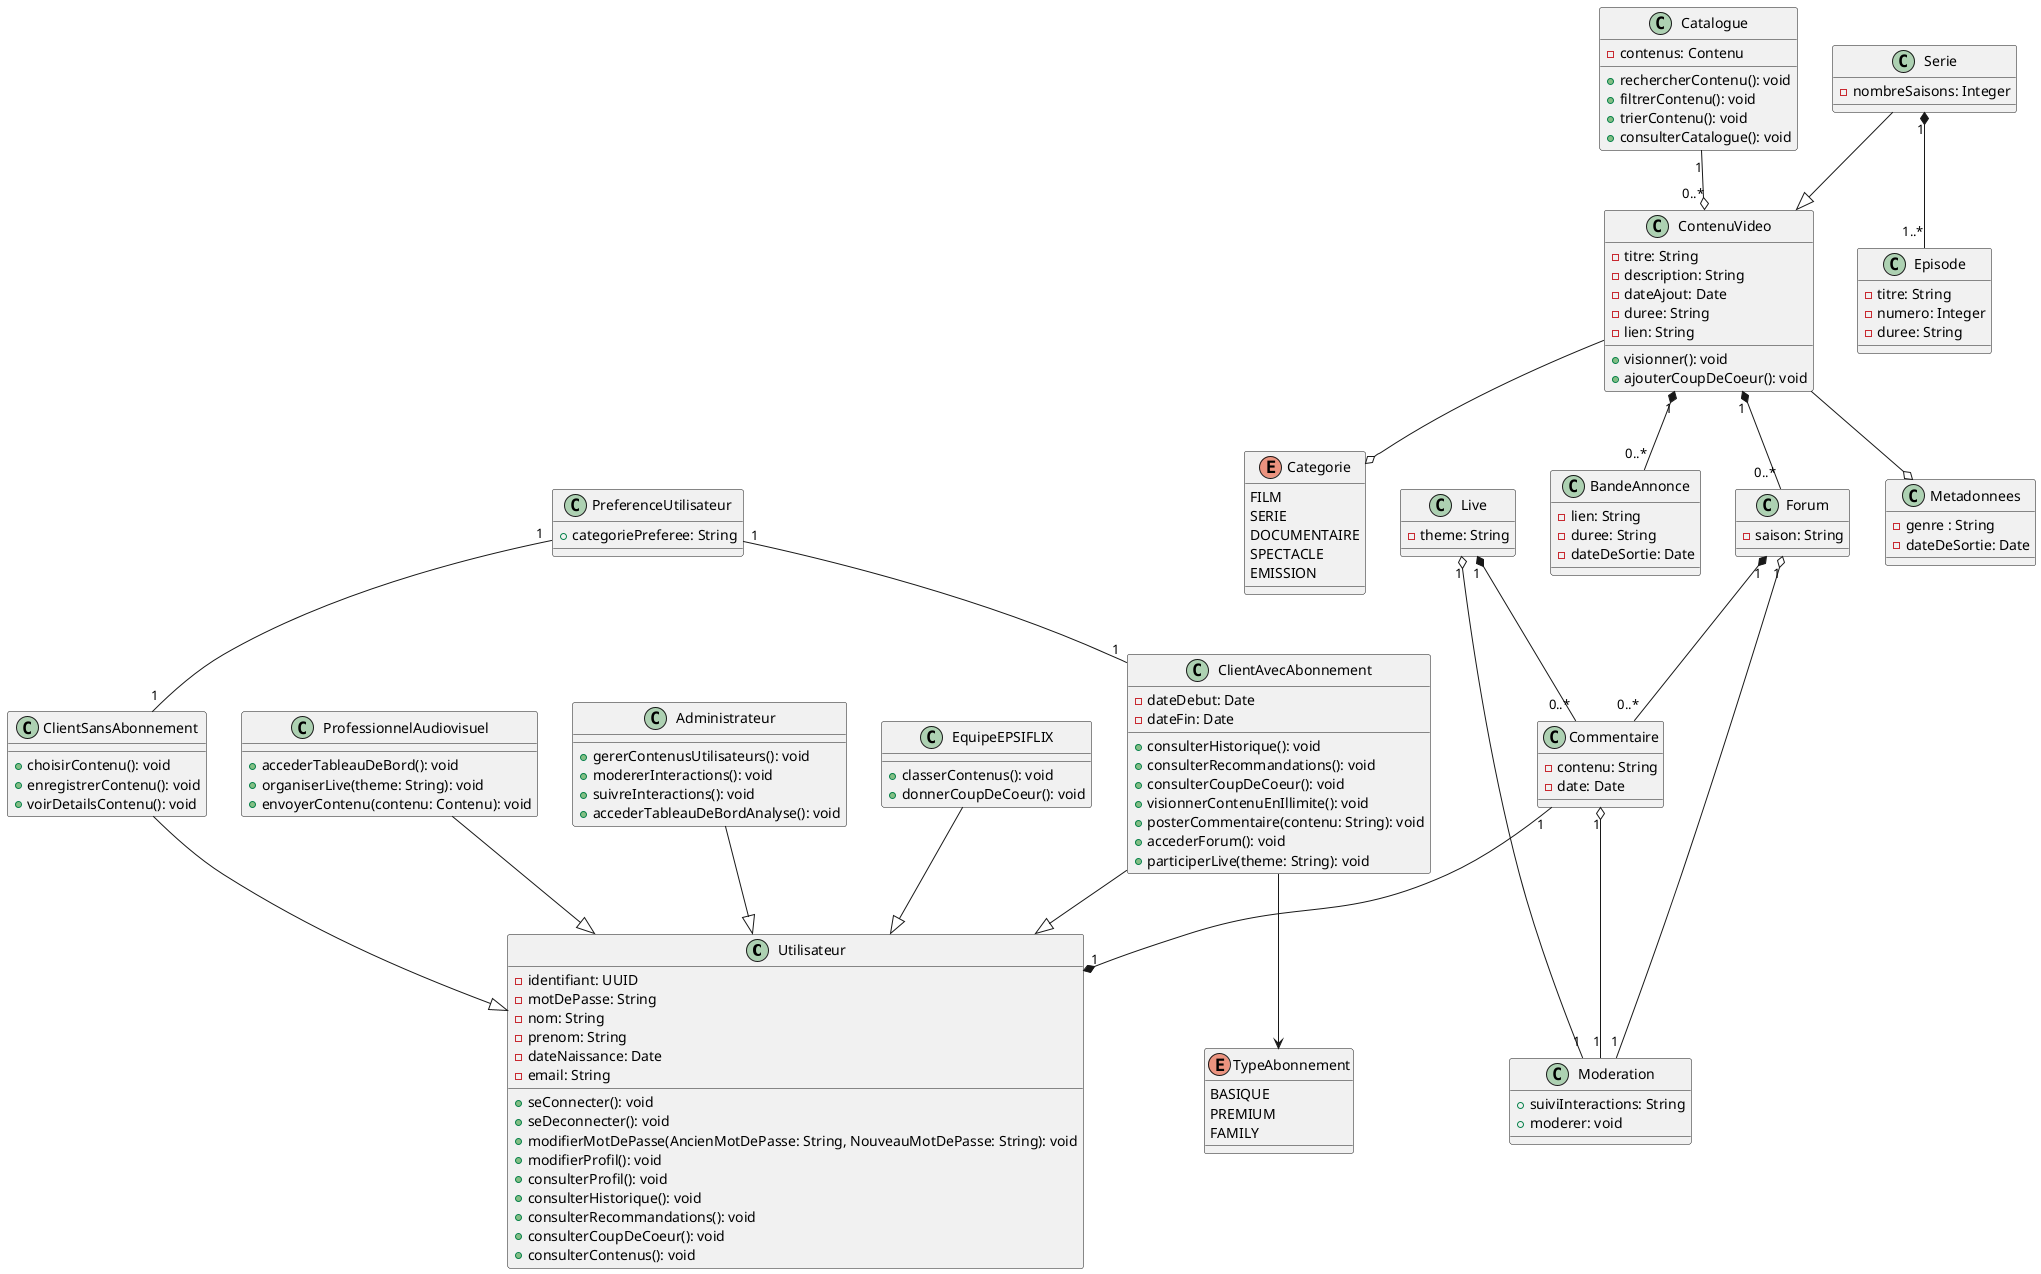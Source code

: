 @startuml diagramme de classe - EPSIFLIX
class Utilisateur {
    -identifiant: UUID
    -motDePasse: String
    - nom: String
    - prenom: String
    - dateNaissance: Date
    - email: String
    + seConnecter(): void
    + seDeconnecter(): void
    + modifierMotDePasse(AncienMotDePasse: String, NouveauMotDePasse: String): void
    + modifierProfil(): void
    + consulterProfil(): void
    + consulterHistorique(): void
    + consulterRecommandations(): void
    + consulterCoupDeCoeur(): void
    + consulterContenus(): void
}

class ClientSansAbonnement {
    +choisirContenu(): void
    +enregistrerContenu(): void
    +voirDetailsContenu(): void
}

' +visionnerEnIllimite(): void

class ClientAvecAbonnement {
    - dateDebut: Date
    - dateFin: Date
    +consulterHistorique(): void
    +consulterRecommandations(): void
    +consulterCoupDeCoeur(): void
    +visionnerContenuEnIllimite(): void
    +posterCommentaire(contenu: String): void
    +accederForum(): void
    +participerLive(theme: String): void
}

' Doit on referencer la relation entre ClientAvecAbonnement et TypeAbonnement explicitement ?
ClientAvecAbonnement --> TypeAbonnement

enum TypeAbonnement {
    BASIQUE
    PREMIUM
    FAMILY
}

class ProfessionnelAudiovisuel {
    +accederTableauDeBord(): void
    +organiserLive(theme: String): void
    +envoyerContenu(contenu: Contenu): void 
}

class Administrateur {
    +gererContenusUtilisateurs(): void
    +modererInteractions(): void
    + suivreInteractions(): void
    +accederTableauDeBordAnalyse(): void
}

class EquipeEPSIFLIX {
    +classerContenus(): void
    +donnerCoupDeCoeur(): void
}


class "ContenuVideo" as Contenu {
    - titre: String
    - description: String
    - dateAjout: Date
    - duree: String 
    - lien: String
    + visionner(): void
    + ajouterCoupDeCoeur(): void
}

class Metadonnees {
    - genre : String
    - dateDeSortie: Date
}

Contenu --o Metadonnees


enum Categorie {
    FILM
    SERIE
    DOCUMENTAIRE
    SPECTACLE
    EMISSION
}

Contenu --o Categorie
Serie --|> Contenu

class Serie {
    -nombreSaisons: Integer
}

class Episode {
    - titre: String
    - numero: Integer
    - duree: String
}

Serie "1" *-- "1..*" Episode

class Catalogue {
    -contenus: Contenu
    +rechercherContenu(): void
    +filtrerContenu(): void
    +trierContenu(): void
    +consulterCatalogue(): void
}

class BandeAnnonce {
    -lien: String
    -duree: String
    -dateDeSortie: Date
}

class Commentaire {
    -contenu: String
    -date: Date
}

class Forum {
    -saison: String
}

class Live {
    -theme: String
}

class Moderation {
    +suiviInteractions: String
    +moderer: void
}

class PreferenceUtilisateur {
    +categoriePreferee: String
}

Catalogue "1" --o "0..*" Contenu
Contenu "1" *-- "0..*" BandeAnnonce
Live "1" *-- "0..*" Commentaire
Forum "1" *-- "0..*" Commentaire
Contenu "1" *-- "0..*" Forum
' Contenu "1" *-- "0..*" Live


Commentaire "1" --* "1" Utilisateur
Commentaire  "1" o-- "1" Moderation
Forum "1" o-- "1" Moderation
Live "1" o-- "1" Moderation

PreferenceUtilisateur "1" -- "1" ClientAvecAbonnement
PreferenceUtilisateur "1" -- "1" ClientSansAbonnement

ClientSansAbonnement --|> Utilisateur
ClientAvecAbonnement --|> Utilisateur
ProfessionnelAudiovisuel --|> Utilisateur
Administrateur --|> Utilisateur
EquipeEPSIFLIX --|> Utilisateur

@enduml
